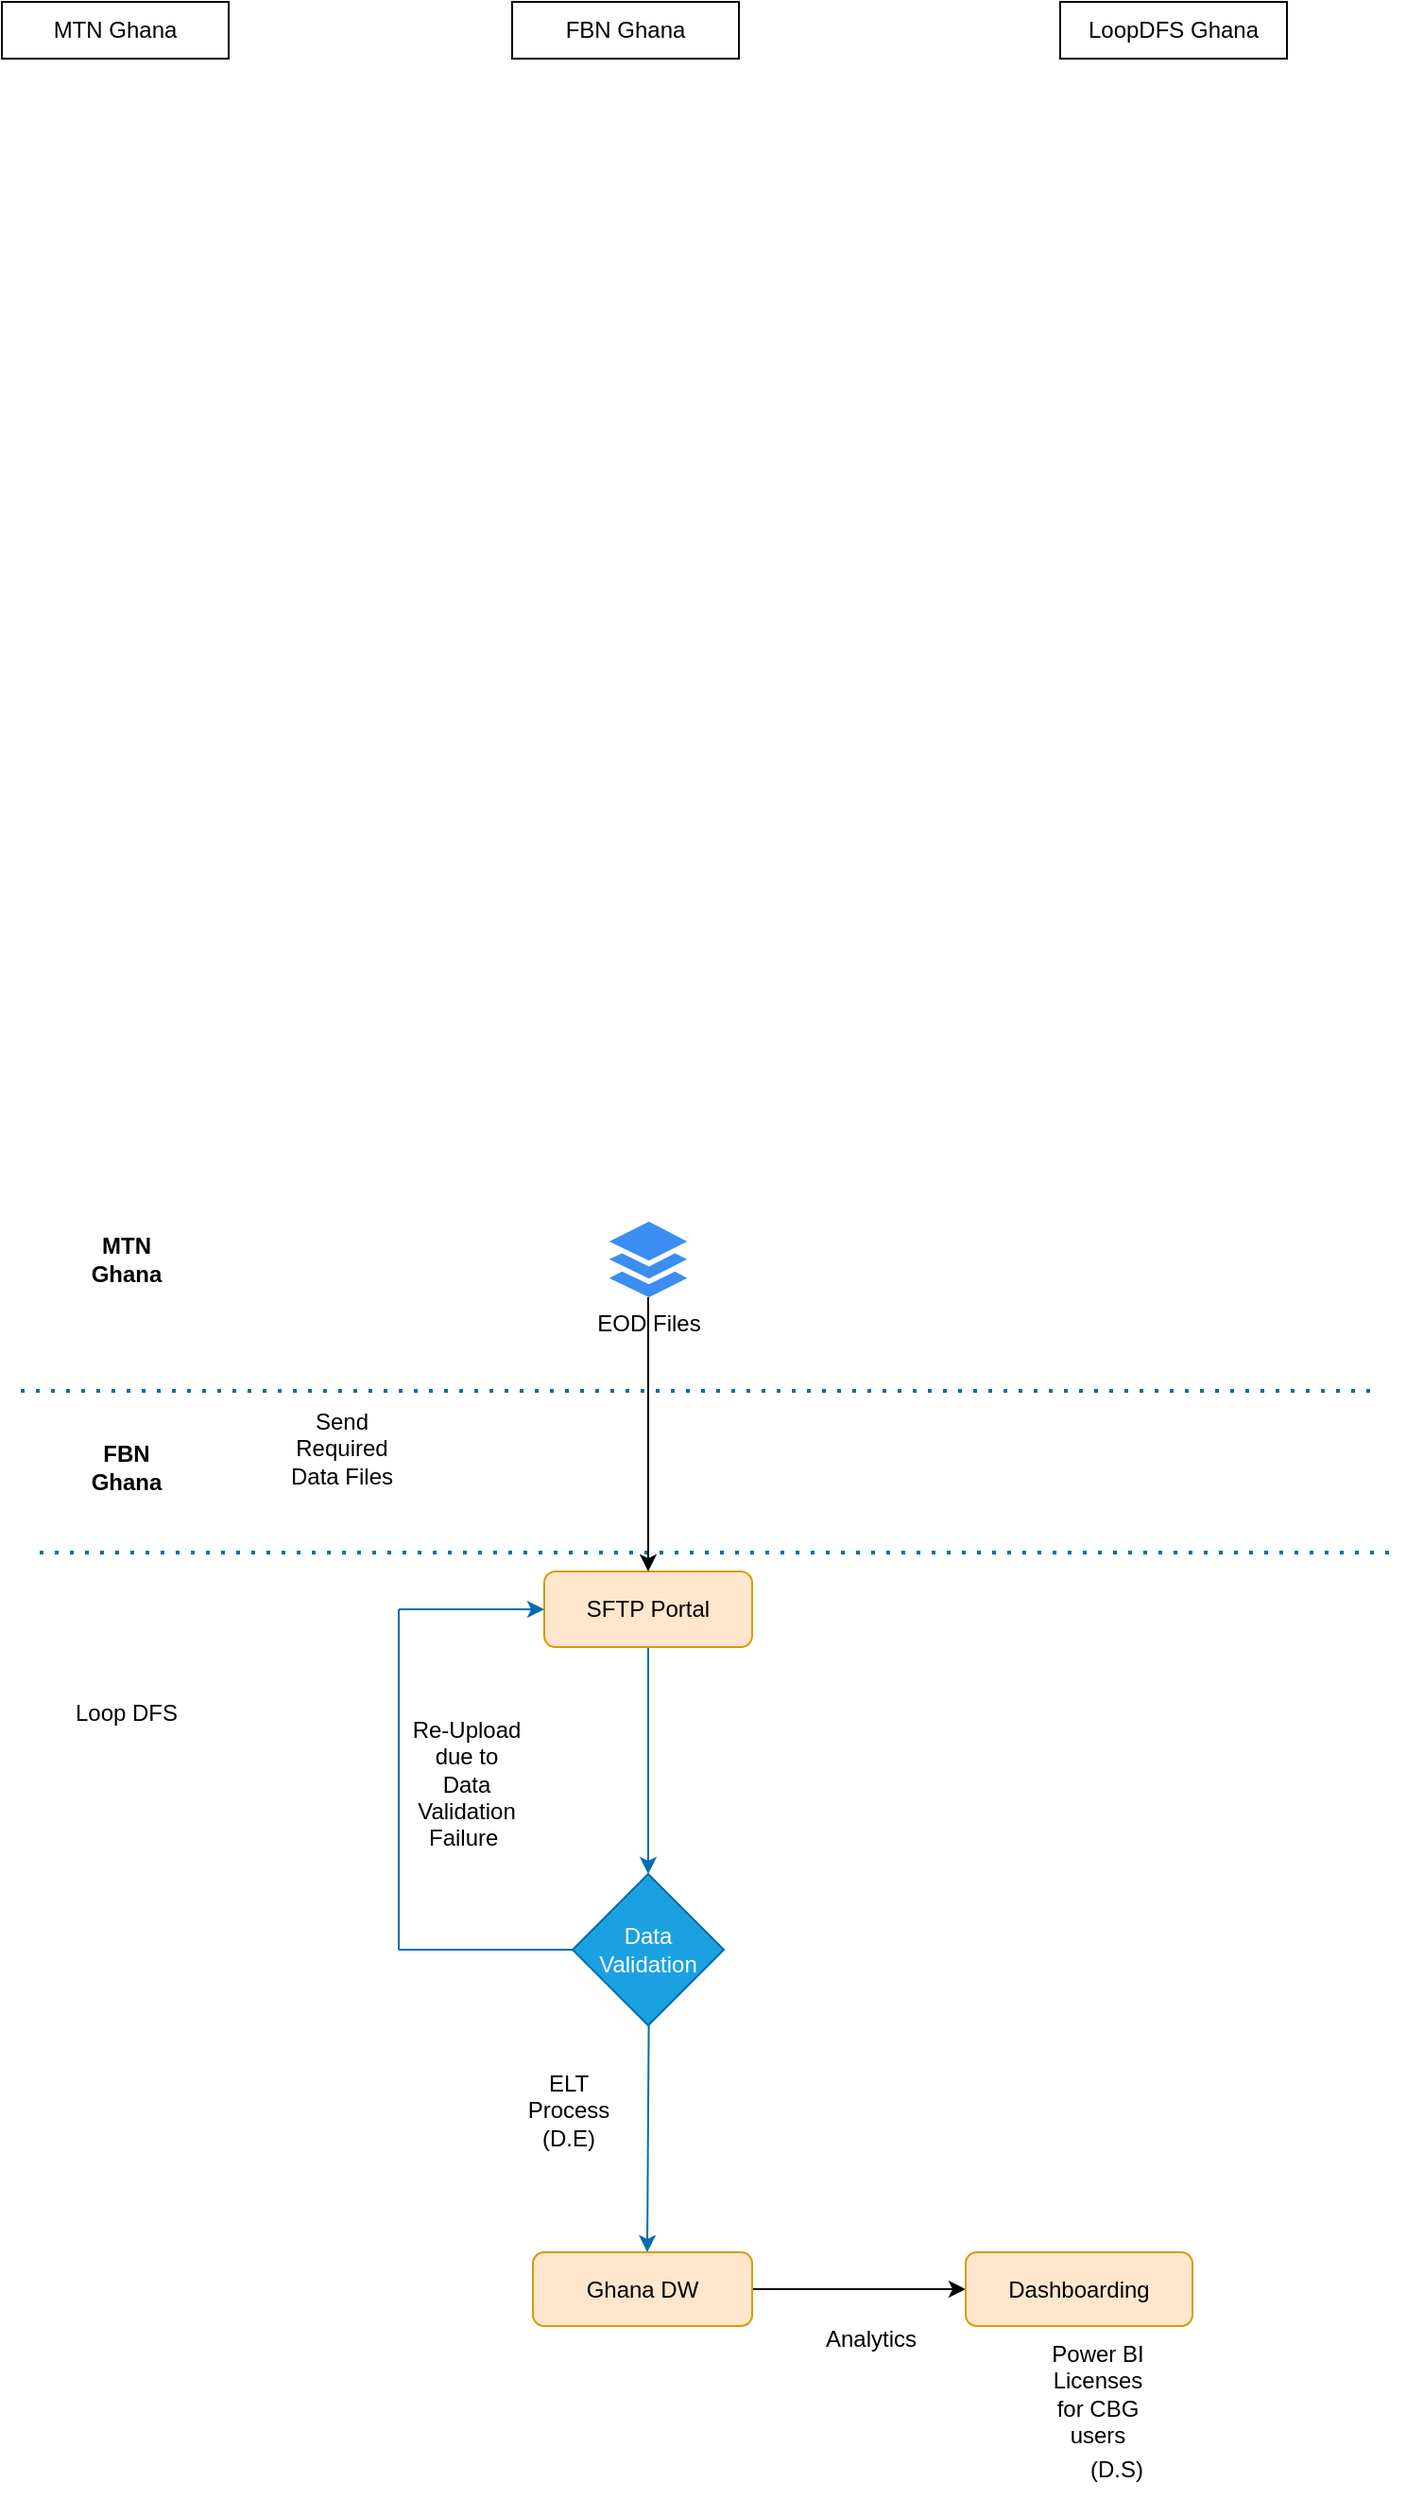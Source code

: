 <mxfile version="22.1.7" type="github">
  <diagram id="C5RBs43oDa-KdzZeNtuy" name="Page-1">
    <mxGraphModel dx="794" dy="1623" grid="1" gridSize="10" guides="1" tooltips="1" connect="1" arrows="1" fold="1" page="1" pageScale="1" pageWidth="827" pageHeight="1169" math="0" shadow="0">
      <root>
        <mxCell id="WIyWlLk6GJQsqaUBKTNV-0" />
        <mxCell id="WIyWlLk6GJQsqaUBKTNV-1" parent="WIyWlLk6GJQsqaUBKTNV-0" />
        <mxCell id="WIyWlLk6GJQsqaUBKTNV-2" value="" style="rounded=0;html=1;jettySize=auto;orthogonalLoop=1;fontSize=11;endArrow=block;endFill=0;endSize=8;strokeWidth=1;shadow=0;labelBackgroundColor=none;edgeStyle=orthogonalEdgeStyle;" parent="WIyWlLk6GJQsqaUBKTNV-1" edge="1">
          <mxGeometry relative="1" as="geometry">
            <mxPoint x="110" y="110" as="sourcePoint" />
          </mxGeometry>
        </mxCell>
        <mxCell id="WIyWlLk6GJQsqaUBKTNV-4" value="Yes" style="rounded=0;html=1;jettySize=auto;orthogonalLoop=1;fontSize=11;endArrow=block;endFill=0;endSize=8;strokeWidth=1;shadow=0;labelBackgroundColor=none;edgeStyle=orthogonalEdgeStyle;" parent="WIyWlLk6GJQsqaUBKTNV-1" edge="1">
          <mxGeometry y="20" relative="1" as="geometry">
            <mxPoint as="offset" />
            <mxPoint x="110" y="250" as="sourcePoint" />
          </mxGeometry>
        </mxCell>
        <mxCell id="WIyWlLk6GJQsqaUBKTNV-9" value="Yes" style="edgeStyle=orthogonalEdgeStyle;rounded=0;html=1;jettySize=auto;orthogonalLoop=1;fontSize=11;endArrow=block;endFill=0;endSize=8;strokeWidth=1;shadow=0;labelBackgroundColor=none;" parent="WIyWlLk6GJQsqaUBKTNV-1" edge="1">
          <mxGeometry y="10" relative="1" as="geometry">
            <mxPoint as="offset" />
            <mxPoint x="140" y="320" as="sourcePoint" />
          </mxGeometry>
        </mxCell>
        <mxCell id="P7RltWaJvEHrG4VYZIbx-57" style="edgeStyle=orthogonalEdgeStyle;rounded=0;orthogonalLoop=1;jettySize=auto;html=1;entryX=0;entryY=0.5;entryDx=0;entryDy=0;" parent="WIyWlLk6GJQsqaUBKTNV-1" source="P7RltWaJvEHrG4VYZIbx-1" target="P7RltWaJvEHrG4VYZIbx-3" edge="1">
          <mxGeometry relative="1" as="geometry" />
        </mxCell>
        <mxCell id="P7RltWaJvEHrG4VYZIbx-1" value="Ghana DW" style="rounded=1;whiteSpace=wrap;html=1;fontSize=12;glass=0;strokeWidth=1;shadow=0;fillColor=#ffe6cc;strokeColor=#d79b00;" parent="WIyWlLk6GJQsqaUBKTNV-1" vertex="1">
          <mxGeometry x="281" y="550" width="116" height="39" as="geometry" />
        </mxCell>
        <mxCell id="P7RltWaJvEHrG4VYZIbx-3" value="Dashboarding" style="rounded=1;whiteSpace=wrap;html=1;fontSize=12;glass=0;strokeWidth=1;shadow=0;fillColor=#ffe6cc;strokeColor=#d79b00;" parent="WIyWlLk6GJQsqaUBKTNV-1" vertex="1">
          <mxGeometry x="510" y="550" width="120" height="39" as="geometry" />
        </mxCell>
        <mxCell id="P7RltWaJvEHrG4VYZIbx-5" value="Power BI&lt;br&gt;Licenses for CBG users" style="text;html=1;strokeColor=none;fillColor=none;align=center;verticalAlign=middle;whiteSpace=wrap;rounded=0;" parent="WIyWlLk6GJQsqaUBKTNV-1" vertex="1">
          <mxGeometry x="550" y="610" width="60" height="30" as="geometry" />
        </mxCell>
        <mxCell id="P7RltWaJvEHrG4VYZIbx-6" value="(D.S)" style="text;html=1;strokeColor=none;fillColor=none;align=center;verticalAlign=middle;whiteSpace=wrap;rounded=0;" parent="WIyWlLk6GJQsqaUBKTNV-1" vertex="1">
          <mxGeometry x="560" y="650" width="60" height="30" as="geometry" />
        </mxCell>
        <mxCell id="P7RltWaJvEHrG4VYZIbx-8" value="Analytics" style="text;html=1;strokeColor=none;fillColor=none;align=center;verticalAlign=middle;whiteSpace=wrap;rounded=0;" parent="WIyWlLk6GJQsqaUBKTNV-1" vertex="1">
          <mxGeometry x="430" y="581" width="60" height="29" as="geometry" />
        </mxCell>
        <mxCell id="P7RltWaJvEHrG4VYZIbx-37" style="edgeStyle=orthogonalEdgeStyle;rounded=0;orthogonalLoop=1;jettySize=auto;html=1;exitX=0.5;exitY=1;exitDx=0;exitDy=0;fillColor=#1ba1e2;strokeColor=#006EAF;" parent="WIyWlLk6GJQsqaUBKTNV-1" source="P7RltWaJvEHrG4VYZIbx-18" edge="1">
          <mxGeometry relative="1" as="geometry">
            <mxPoint x="342" y="350" as="targetPoint" />
            <mxPoint x="342" y="240" as="sourcePoint" />
            <Array as="points" />
          </mxGeometry>
        </mxCell>
        <mxCell id="P7RltWaJvEHrG4VYZIbx-18" value="SFTP Portal" style="rounded=1;whiteSpace=wrap;html=1;fontSize=12;glass=0;strokeWidth=1;shadow=0;fillColor=#ffe6cc;strokeColor=#d79b00;" parent="WIyWlLk6GJQsqaUBKTNV-1" vertex="1">
          <mxGeometry x="287" y="190" width="110" height="40" as="geometry" />
        </mxCell>
        <mxCell id="P7RltWaJvEHrG4VYZIbx-33" value="FBN Ghana" style="text;html=1;strokeColor=none;fillColor=none;align=center;verticalAlign=middle;whiteSpace=wrap;rounded=0;fontStyle=1" parent="WIyWlLk6GJQsqaUBKTNV-1" vertex="1">
          <mxGeometry x="36" y="120" width="60" height="30" as="geometry" />
        </mxCell>
        <mxCell id="P7RltWaJvEHrG4VYZIbx-36" value="Send Required Data Files" style="text;html=1;strokeColor=none;fillColor=none;align=center;verticalAlign=middle;whiteSpace=wrap;rounded=0;" parent="WIyWlLk6GJQsqaUBKTNV-1" vertex="1">
          <mxGeometry x="150" y="110" width="60" height="30" as="geometry" />
        </mxCell>
        <mxCell id="P7RltWaJvEHrG4VYZIbx-39" value="ELT Process&lt;br&gt;(D.E)" style="text;html=1;strokeColor=none;fillColor=none;align=center;verticalAlign=middle;whiteSpace=wrap;rounded=0;" parent="WIyWlLk6GJQsqaUBKTNV-1" vertex="1">
          <mxGeometry x="270" y="460" width="60" height="30" as="geometry" />
        </mxCell>
        <mxCell id="P7RltWaJvEHrG4VYZIbx-40" value="Loop DFS" style="text;html=1;strokeColor=none;fillColor=none;align=center;verticalAlign=middle;whiteSpace=wrap;rounded=0;" parent="WIyWlLk6GJQsqaUBKTNV-1" vertex="1">
          <mxGeometry x="36" y="250" width="60" height="30" as="geometry" />
        </mxCell>
        <mxCell id="P7RltWaJvEHrG4VYZIbx-41" value="" style="endArrow=none;dashed=1;html=1;dashPattern=1 3;strokeWidth=2;rounded=0;fillColor=#1ba1e2;strokeColor=#006EAF;" parent="WIyWlLk6GJQsqaUBKTNV-1" edge="1">
          <mxGeometry width="50" height="50" relative="1" as="geometry">
            <mxPoint x="10" y="94.5" as="sourcePoint" />
            <mxPoint x="730" y="94.5" as="targetPoint" />
          </mxGeometry>
        </mxCell>
        <mxCell id="P7RltWaJvEHrG4VYZIbx-44" style="edgeStyle=orthogonalEdgeStyle;rounded=0;orthogonalLoop=1;jettySize=auto;html=1;exitX=0.5;exitY=1;exitDx=0;exitDy=0;" parent="WIyWlLk6GJQsqaUBKTNV-1" source="P7RltWaJvEHrG4VYZIbx-1" target="P7RltWaJvEHrG4VYZIbx-1" edge="1">
          <mxGeometry relative="1" as="geometry" />
        </mxCell>
        <mxCell id="P7RltWaJvEHrG4VYZIbx-47" value="" style="endArrow=classic;html=1;rounded=0;entryX=0.5;entryY=0;entryDx=0;entryDy=0;fillColor=#1ba1e2;strokeColor=#006EAF;" parent="WIyWlLk6GJQsqaUBKTNV-1" edge="1">
          <mxGeometry width="50" height="50" relative="1" as="geometry">
            <mxPoint x="342.5" y="400" as="sourcePoint" />
            <mxPoint x="341.5" y="550" as="targetPoint" />
          </mxGeometry>
        </mxCell>
        <mxCell id="P7RltWaJvEHrG4VYZIbx-51" value="Data Validation" style="rhombus;whiteSpace=wrap;html=1;fillColor=#1ba1e2;fontColor=#ffffff;strokeColor=#006EAF;" parent="WIyWlLk6GJQsqaUBKTNV-1" vertex="1">
          <mxGeometry x="302" y="350" width="80" height="80" as="geometry" />
        </mxCell>
        <mxCell id="P7RltWaJvEHrG4VYZIbx-53" value="" style="endArrow=classic;html=1;rounded=0;entryX=0;entryY=0.5;entryDx=0;entryDy=0;fillColor=#1ba1e2;strokeColor=#006EAF;" parent="WIyWlLk6GJQsqaUBKTNV-1" target="P7RltWaJvEHrG4VYZIbx-18" edge="1">
          <mxGeometry width="50" height="50" relative="1" as="geometry">
            <mxPoint x="210" y="210" as="sourcePoint" />
            <mxPoint x="260" y="160" as="targetPoint" />
          </mxGeometry>
        </mxCell>
        <mxCell id="P7RltWaJvEHrG4VYZIbx-54" value="" style="endArrow=none;html=1;rounded=0;fillColor=#1ba1e2;strokeColor=#006EAF;" parent="WIyWlLk6GJQsqaUBKTNV-1" edge="1">
          <mxGeometry width="50" height="50" relative="1" as="geometry">
            <mxPoint x="302" y="390" as="sourcePoint" />
            <mxPoint x="210" y="390" as="targetPoint" />
          </mxGeometry>
        </mxCell>
        <mxCell id="P7RltWaJvEHrG4VYZIbx-55" value="" style="endArrow=none;html=1;rounded=0;fillColor=#1ba1e2;strokeColor=#006EAF;" parent="WIyWlLk6GJQsqaUBKTNV-1" edge="1">
          <mxGeometry width="50" height="50" relative="1" as="geometry">
            <mxPoint x="210" y="390" as="sourcePoint" />
            <mxPoint x="210" y="210" as="targetPoint" />
          </mxGeometry>
        </mxCell>
        <mxCell id="P7RltWaJvEHrG4VYZIbx-56" value="&lt;br&gt;Re-Upload due to&lt;br&gt;Data Validation Failure&amp;nbsp;" style="text;html=1;strokeColor=none;fillColor=none;align=center;verticalAlign=middle;whiteSpace=wrap;rounded=0;" parent="WIyWlLk6GJQsqaUBKTNV-1" vertex="1">
          <mxGeometry x="216" y="280" width="60" height="30" as="geometry" />
        </mxCell>
        <mxCell id="zTeMBXm1CCeHoQyVYy_h-0" value="" style="endArrow=none;dashed=1;html=1;dashPattern=1 3;strokeWidth=2;rounded=0;fillColor=#1ba1e2;strokeColor=#006EAF;" edge="1" parent="WIyWlLk6GJQsqaUBKTNV-1">
          <mxGeometry width="50" height="50" relative="1" as="geometry">
            <mxPoint x="20" y="180" as="sourcePoint" />
            <mxPoint x="740" y="180" as="targetPoint" />
          </mxGeometry>
        </mxCell>
        <mxCell id="zTeMBXm1CCeHoQyVYy_h-1" value="MTN Ghana" style="text;html=1;strokeColor=none;fillColor=none;align=center;verticalAlign=middle;whiteSpace=wrap;rounded=0;fontStyle=1" vertex="1" parent="WIyWlLk6GJQsqaUBKTNV-1">
          <mxGeometry x="36" y="10" width="60" height="30" as="geometry" />
        </mxCell>
        <mxCell id="zTeMBXm1CCeHoQyVYy_h-4" style="edgeStyle=orthogonalEdgeStyle;rounded=0;orthogonalLoop=1;jettySize=auto;html=1;entryX=0.5;entryY=0;entryDx=0;entryDy=0;" edge="1" parent="WIyWlLk6GJQsqaUBKTNV-1" source="zTeMBXm1CCeHoQyVYy_h-3" target="P7RltWaJvEHrG4VYZIbx-18">
          <mxGeometry relative="1" as="geometry" />
        </mxCell>
        <mxCell id="zTeMBXm1CCeHoQyVYy_h-3" value="EOD Files" style="sketch=0;html=1;aspect=fixed;strokeColor=none;shadow=0;fillColor=#3B8DF1;verticalAlign=top;labelPosition=center;verticalLabelPosition=bottom;shape=mxgraph.gcp2.files" vertex="1" parent="WIyWlLk6GJQsqaUBKTNV-1">
          <mxGeometry x="321.38" y="5" width="41.24" height="40" as="geometry" />
        </mxCell>
        <mxCell id="zTeMBXm1CCeHoQyVYy_h-5" value="MTN Ghana" style="whiteSpace=wrap;html=1;" vertex="1" parent="WIyWlLk6GJQsqaUBKTNV-1">
          <mxGeometry y="-640" width="120" height="30" as="geometry" />
        </mxCell>
        <mxCell id="zTeMBXm1CCeHoQyVYy_h-6" value="LoopDFS Ghana" style="whiteSpace=wrap;html=1;" vertex="1" parent="WIyWlLk6GJQsqaUBKTNV-1">
          <mxGeometry x="560" y="-640" width="120" height="30" as="geometry" />
        </mxCell>
        <mxCell id="zTeMBXm1CCeHoQyVYy_h-7" value="FBN Ghana" style="whiteSpace=wrap;html=1;" vertex="1" parent="WIyWlLk6GJQsqaUBKTNV-1">
          <mxGeometry x="270" y="-640" width="120" height="30" as="geometry" />
        </mxCell>
      </root>
    </mxGraphModel>
  </diagram>
</mxfile>
